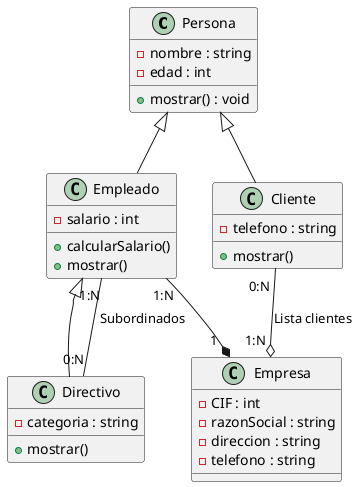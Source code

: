@startuml
'https://plantuml.com/class-diagram

class Persona {
-nombre : string
-edad : int

+mostrar() : void
}

class Empleado{
-salario : int

+calcularSalario()
+mostrar()
}

class Cliente {
-telefono : string
+mostrar()
}

class Empresa {
-CIF : int
-razonSocial : string
-direccion : string
-telefono : string
}

class Directivo {
-categoria : string

+mostrar()
}

Persona ^-- Empleado
Persona ^-- Cliente
Empleado "1:N"--*"1  " Empresa
Cliente "0:N "--o "1:N " Empresa : Lista clientes
Empleado ^-- Directivo
Empleado "1:N"--"0:N" Directivo : " Subordinados"

@enduml